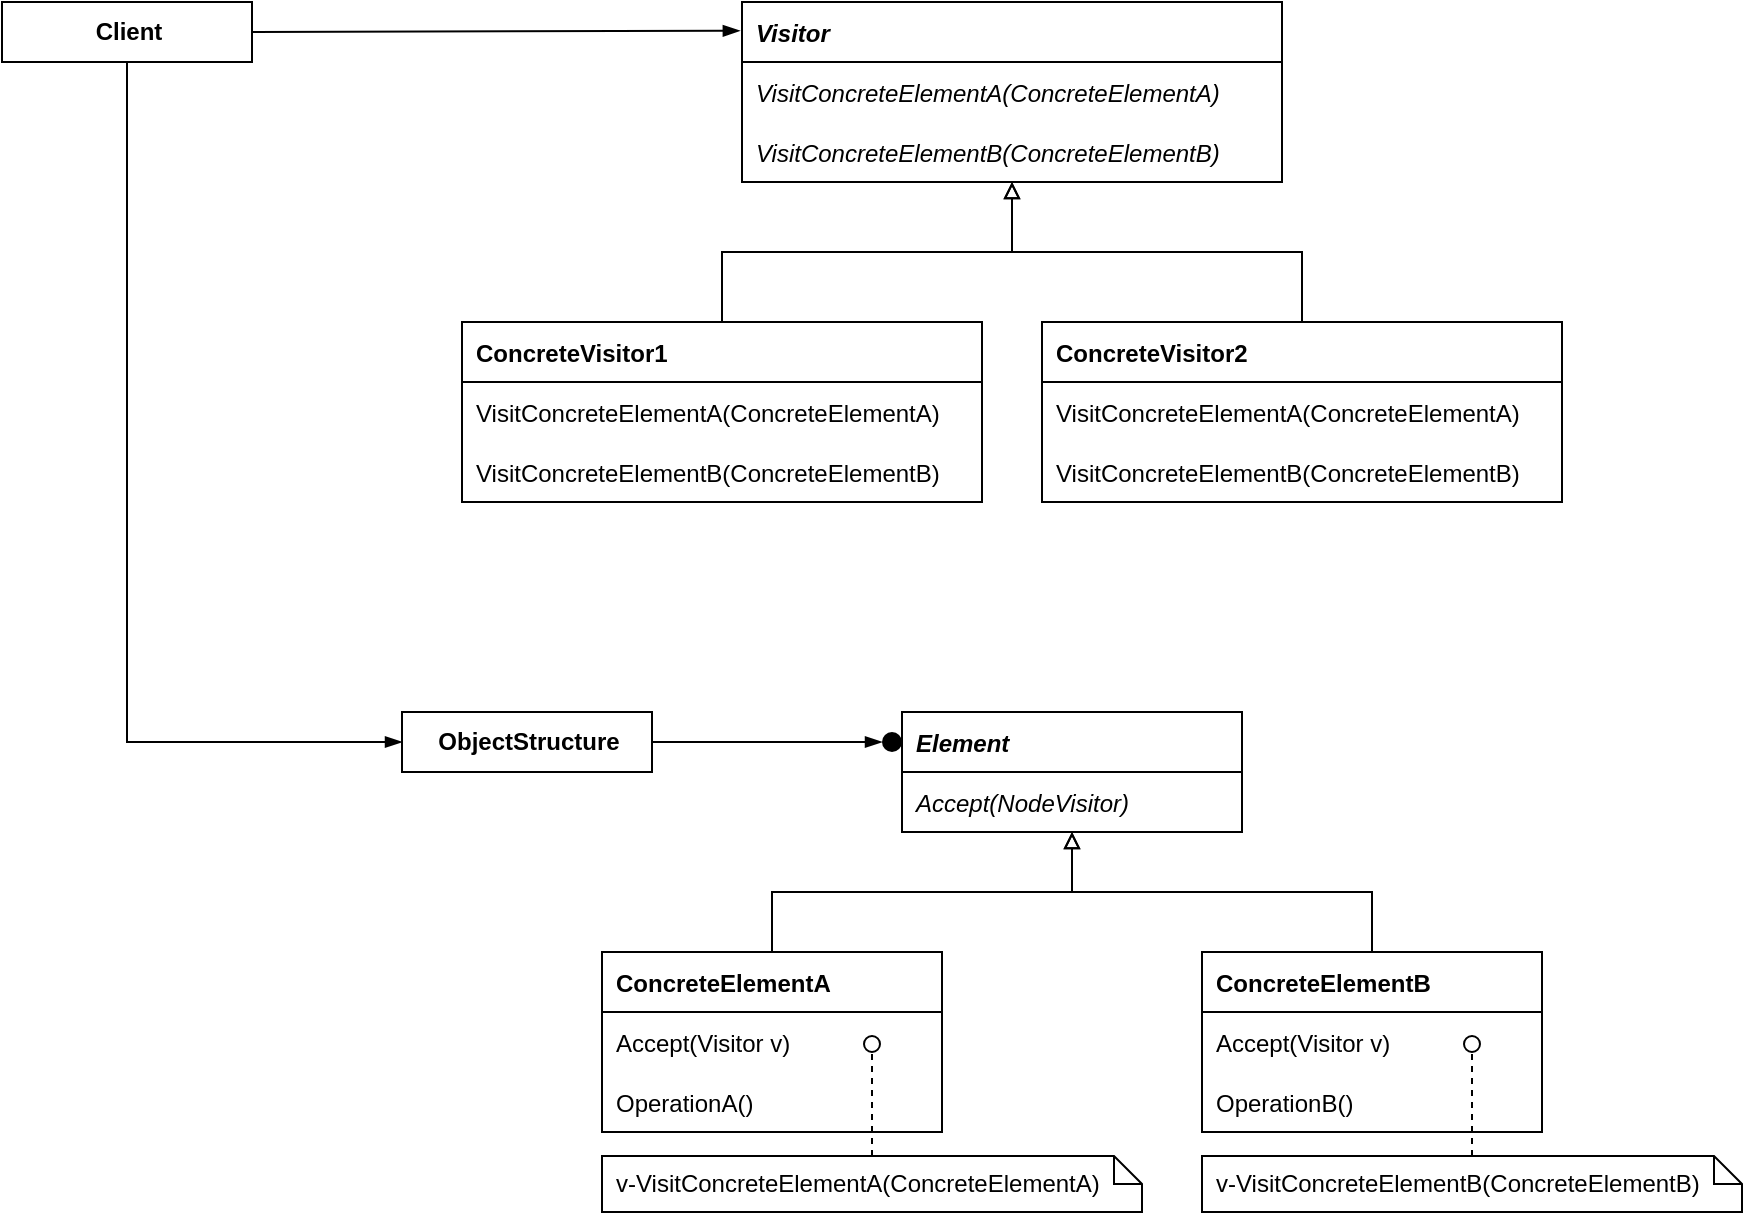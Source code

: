 <mxfile version="21.2.8" type="device">
  <diagram name="Page-1" id="NEm_hbSd9-YrVKkf13i-">
    <mxGraphModel dx="555" dy="371" grid="1" gridSize="10" guides="1" tooltips="1" connect="1" arrows="1" fold="1" page="1" pageScale="1" pageWidth="850" pageHeight="1100" math="0" shadow="0">
      <root>
        <mxCell id="0" />
        <mxCell id="1" parent="0" />
        <mxCell id="hY2roqoKOOJTK3IDu00O-15" value="Visitor" style="swimlane;fontStyle=3;childLayout=stackLayout;horizontal=1;startSize=30;fillColor=none;horizontalStack=0;resizeParent=1;resizeParentMax=0;resizeLast=0;collapsible=0;marginBottom=0;fontSize=12;swimlaneHead=1;swimlaneBody=1;connectable=1;allowArrows=1;dropTarget=1;align=left;spacingLeft=5;" parent="1" vertex="1">
          <mxGeometry x="390" y="70" width="270" height="90" as="geometry">
            <mxRectangle x="245" y="370" width="90" height="26" as="alternateBounds" />
          </mxGeometry>
        </mxCell>
        <mxCell id="hY2roqoKOOJTK3IDu00O-16" value="VisitConcreteElementA(ConcreteElementA)" style="text;strokeColor=none;fillColor=none;align=left;verticalAlign=middle;spacingLeft=5;spacingRight=4;overflow=hidden;rotatable=0;points=[[0,0.5],[1,0.5]];portConstraint=eastwest;fontSize=12;fontStyle=2;connectable=0;" parent="hY2roqoKOOJTK3IDu00O-15" vertex="1">
          <mxGeometry y="30" width="270" height="30" as="geometry" />
        </mxCell>
        <mxCell id="hY2roqoKOOJTK3IDu00O-17" value="VisitConcreteElementB(ConcreteElementB)" style="text;strokeColor=none;fillColor=none;align=left;verticalAlign=middle;spacingLeft=5;spacingRight=4;overflow=hidden;rotatable=0;points=[[0,0.5],[1,0.5]];portConstraint=eastwest;fontSize=12;fontStyle=2;connectable=0;" parent="hY2roqoKOOJTK3IDu00O-15" vertex="1">
          <mxGeometry y="60" width="270" height="30" as="geometry" />
        </mxCell>
        <mxCell id="hY2roqoKOOJTK3IDu00O-27" value="" style="edgeStyle=orthogonalEdgeStyle;rounded=0;orthogonalLoop=1;jettySize=auto;html=1;fontSize=12;startSize=30;endArrow=block;endFill=0;exitX=0.5;exitY=0;exitDx=0;exitDy=0;entryX=0.5;entryY=1;entryDx=0;entryDy=0;" parent="1" source="hY2roqoKOOJTK3IDu00O-29" target="hY2roqoKOOJTK3IDu00O-15" edge="1">
          <mxGeometry relative="1" as="geometry">
            <mxPoint x="351" y="230" as="sourcePoint" />
            <mxPoint x="460" y="240" as="targetPoint" />
          </mxGeometry>
        </mxCell>
        <mxCell id="hY2roqoKOOJTK3IDu00O-28" value="" style="edgeStyle=orthogonalEdgeStyle;rounded=0;orthogonalLoop=1;jettySize=auto;html=1;fontSize=12;startSize=30;endArrow=block;endFill=0;entryX=0.5;entryY=1;entryDx=0;entryDy=0;exitX=0.5;exitY=0;exitDx=0;exitDy=0;" parent="1" source="7cWRKY_6zT6oJUU76MW4-3" target="hY2roqoKOOJTK3IDu00O-15" edge="1">
          <mxGeometry relative="1" as="geometry">
            <mxPoint x="700" y="190" as="sourcePoint" />
            <mxPoint x="490" y="210" as="targetPoint" />
          </mxGeometry>
        </mxCell>
        <mxCell id="hY2roqoKOOJTK3IDu00O-29" value="ConcreteVisitor1" style="swimlane;fontStyle=1;childLayout=stackLayout;horizontal=1;startSize=30;fillColor=none;horizontalStack=0;resizeParent=1;resizeParentMax=0;resizeLast=0;collapsible=0;marginBottom=0;fontSize=12;swimlaneHead=1;swimlaneBody=1;connectable=1;allowArrows=1;dropTarget=1;align=left;spacingLeft=5;" parent="1" vertex="1">
          <mxGeometry x="250" y="230" width="260" height="90" as="geometry">
            <mxRectangle x="245" y="370" width="90" height="26" as="alternateBounds" />
          </mxGeometry>
        </mxCell>
        <mxCell id="hY2roqoKOOJTK3IDu00O-30" value="VisitConcreteElementA(ConcreteElementA)" style="text;strokeColor=none;fillColor=none;align=left;verticalAlign=middle;spacingLeft=5;spacingRight=4;overflow=hidden;rotatable=0;points=[[0,0.5],[1,0.5]];portConstraint=eastwest;fontSize=12;fontStyle=0;connectable=0;" parent="hY2roqoKOOJTK3IDu00O-29" vertex="1">
          <mxGeometry y="30" width="260" height="30" as="geometry" />
        </mxCell>
        <mxCell id="hY2roqoKOOJTK3IDu00O-31" value="VisitConcreteElementB(ConcreteElementB)" style="text;strokeColor=none;fillColor=none;align=left;verticalAlign=middle;spacingLeft=5;spacingRight=4;overflow=hidden;rotatable=0;points=[[0,0.5],[1,0.5]];portConstraint=eastwest;fontSize=12;fontStyle=0;connectable=0;" parent="hY2roqoKOOJTK3IDu00O-29" vertex="1">
          <mxGeometry y="60" width="260" height="30" as="geometry" />
        </mxCell>
        <mxCell id="hY2roqoKOOJTK3IDu00O-35" value="Element" style="swimlane;fontStyle=3;childLayout=stackLayout;horizontal=1;startSize=30;fillColor=none;horizontalStack=0;resizeParent=1;resizeParentMax=0;resizeLast=0;collapsible=0;marginBottom=0;fontSize=12;swimlaneHead=1;swimlaneBody=1;connectable=1;allowArrows=1;dropTarget=1;align=left;spacingLeft=5;" parent="1" vertex="1">
          <mxGeometry x="470" y="425" width="170" height="60" as="geometry">
            <mxRectangle x="245" y="370" width="90" height="26" as="alternateBounds" />
          </mxGeometry>
        </mxCell>
        <mxCell id="hY2roqoKOOJTK3IDu00O-36" value="Accept(NodeVisitor)" style="text;strokeColor=none;fillColor=none;align=left;verticalAlign=middle;spacingLeft=5;spacingRight=4;overflow=hidden;rotatable=0;points=[[0,0.5],[1,0.5]];portConstraint=eastwest;fontSize=12;fontStyle=2;connectable=0;" parent="hY2roqoKOOJTK3IDu00O-35" vertex="1">
          <mxGeometry y="30" width="170" height="30" as="geometry" />
        </mxCell>
        <mxCell id="hY2roqoKOOJTK3IDu00O-38" value="ConcreteElementA" style="swimlane;fontStyle=1;childLayout=stackLayout;horizontal=1;startSize=30;fillColor=none;horizontalStack=0;resizeParent=1;resizeParentMax=0;resizeLast=0;collapsible=0;marginBottom=0;fontSize=12;swimlaneHead=1;swimlaneBody=1;connectable=1;allowArrows=1;dropTarget=1;align=left;spacingLeft=5;" parent="1" vertex="1">
          <mxGeometry x="320" y="545" width="170" height="90" as="geometry">
            <mxRectangle x="245" y="370" width="90" height="26" as="alternateBounds" />
          </mxGeometry>
        </mxCell>
        <mxCell id="hY2roqoKOOJTK3IDu00O-39" value="Accept(Visitor v)" style="text;strokeColor=none;fillColor=none;align=left;verticalAlign=middle;spacingLeft=5;spacingRight=4;overflow=hidden;rotatable=0;points=[[0,0.5],[1,0.5]];portConstraint=eastwest;fontSize=12;fontStyle=0;connectable=0;" parent="hY2roqoKOOJTK3IDu00O-38" vertex="1">
          <mxGeometry y="30" width="170" height="30" as="geometry" />
        </mxCell>
        <mxCell id="7cWRKY_6zT6oJUU76MW4-1" value="OperationA()" style="text;strokeColor=none;fillColor=none;align=left;verticalAlign=middle;spacingLeft=5;spacingRight=4;overflow=hidden;rotatable=0;points=[[0,0.5],[1,0.5]];portConstraint=eastwest;fontSize=12;fontStyle=0;connectable=0;" vertex="1" parent="hY2roqoKOOJTK3IDu00O-38">
          <mxGeometry y="60" width="170" height="30" as="geometry" />
        </mxCell>
        <mxCell id="hY2roqoKOOJTK3IDu00O-40" value="ConcreteElementB" style="swimlane;fontStyle=1;childLayout=stackLayout;horizontal=1;startSize=30;fillColor=none;horizontalStack=0;resizeParent=1;resizeParentMax=0;resizeLast=0;collapsible=0;marginBottom=0;fontSize=12;swimlaneHead=1;swimlaneBody=1;connectable=1;allowArrows=1;dropTarget=1;align=left;spacingLeft=5;" parent="1" vertex="1">
          <mxGeometry x="620" y="545" width="170" height="90" as="geometry">
            <mxRectangle x="245" y="370" width="90" height="26" as="alternateBounds" />
          </mxGeometry>
        </mxCell>
        <mxCell id="hY2roqoKOOJTK3IDu00O-41" value="Accept(Visitor v)" style="text;strokeColor=none;fillColor=none;align=left;verticalAlign=middle;spacingLeft=5;spacingRight=4;overflow=hidden;rotatable=0;points=[[0,0.5],[1,0.5]];portConstraint=eastwest;fontSize=12;fontStyle=0;connectable=0;" parent="hY2roqoKOOJTK3IDu00O-40" vertex="1">
          <mxGeometry y="30" width="170" height="30" as="geometry" />
        </mxCell>
        <mxCell id="7cWRKY_6zT6oJUU76MW4-2" value="OperationB()" style="text;strokeColor=none;fillColor=none;align=left;verticalAlign=middle;spacingLeft=5;spacingRight=4;overflow=hidden;rotatable=0;points=[[0,0.5],[1,0.5]];portConstraint=eastwest;fontSize=12;fontStyle=0;connectable=0;" vertex="1" parent="hY2roqoKOOJTK3IDu00O-40">
          <mxGeometry y="60" width="170" height="30" as="geometry" />
        </mxCell>
        <mxCell id="hY2roqoKOOJTK3IDu00O-43" value="&lt;b&gt;ObjectStructure&lt;/b&gt;" style="html=1;fontSize=12;startSize=25;arcSize=12;spacing=2;fillColor=none;" parent="1" vertex="1">
          <mxGeometry x="220" y="425" width="125" height="30" as="geometry" />
        </mxCell>
        <mxCell id="hY2roqoKOOJTK3IDu00O-45" value="" style="rounded=0;orthogonalLoop=1;jettySize=auto;html=1;fontSize=12;startSize=8;endArrow=blockThin;endFill=1;startArrow=none;startFill=0;entryX=0;entryY=0.5;entryDx=0;entryDy=0;" parent="1" source="hY2roqoKOOJTK3IDu00O-43" target="hY2roqoKOOJTK3IDu00O-46" edge="1">
          <mxGeometry relative="1" as="geometry">
            <mxPoint x="325" y="479.5" as="sourcePoint" />
            <mxPoint x="420" y="438.641" as="targetPoint" />
          </mxGeometry>
        </mxCell>
        <mxCell id="hY2roqoKOOJTK3IDu00O-46" value="" style="ellipse;whiteSpace=wrap;html=1;aspect=fixed;fillColor=#000000;strokeColor=none;" parent="1" vertex="1">
          <mxGeometry x="460" y="435" width="10" height="10" as="geometry" />
        </mxCell>
        <mxCell id="hY2roqoKOOJTK3IDu00O-47" value="" style="html=1;verticalAlign=bottom;labelBackgroundColor=none;endArrow=oval;endFill=0;endSize=8;rounded=0;fontSize=12;exitX=0.5;exitY=0;exitDx=0;exitDy=0;exitPerimeter=0;anchorPointDirection=0;dashed=1;" parent="1" source="hY2roqoKOOJTK3IDu00O-48" edge="1">
          <mxGeometry width="160" relative="1" as="geometry">
            <mxPoint x="455" y="653" as="sourcePoint" />
            <mxPoint x="455" y="591" as="targetPoint" />
          </mxGeometry>
        </mxCell>
        <mxCell id="hY2roqoKOOJTK3IDu00O-48" value="v-VisitConcreteElementA(ConcreteElementA)" style="shape=note2;boundedLbl=1;whiteSpace=wrap;html=1;size=14;verticalAlign=middle;align=left;spacingLeft=5;fontSize=12;startSize=30;fillColor=none;" parent="1" vertex="1">
          <mxGeometry x="320" y="647" width="270" height="28" as="geometry" />
        </mxCell>
        <mxCell id="hY2roqoKOOJTK3IDu00O-51" value="" style="edgeStyle=orthogonalEdgeStyle;rounded=0;orthogonalLoop=1;jettySize=auto;html=1;fontSize=12;startSize=30;endArrow=block;endFill=0;exitX=0.5;exitY=0;exitDx=0;exitDy=0;entryX=0.5;entryY=1;entryDx=0;entryDy=0;" parent="1" source="hY2roqoKOOJTK3IDu00O-40" target="hY2roqoKOOJTK3IDu00O-35" edge="1">
          <mxGeometry relative="1" as="geometry">
            <mxPoint x="155" y="595" as="sourcePoint" />
            <mxPoint x="15" y="525" as="targetPoint" />
          </mxGeometry>
        </mxCell>
        <mxCell id="hY2roqoKOOJTK3IDu00O-52" value="" style="edgeStyle=orthogonalEdgeStyle;rounded=0;orthogonalLoop=1;jettySize=auto;html=1;fontSize=12;startSize=30;endArrow=block;endFill=0;exitX=0.5;exitY=0;exitDx=0;exitDy=0;entryX=0.5;entryY=1;entryDx=0;entryDy=0;" parent="1" source="hY2roqoKOOJTK3IDu00O-38" target="hY2roqoKOOJTK3IDu00O-35" edge="1">
          <mxGeometry relative="1" as="geometry">
            <mxPoint x="655" y="555" as="sourcePoint" />
            <mxPoint x="535" y="495" as="targetPoint" />
          </mxGeometry>
        </mxCell>
        <mxCell id="7cWRKY_6zT6oJUU76MW4-3" value="ConcreteVisitor2" style="swimlane;fontStyle=1;childLayout=stackLayout;horizontal=1;startSize=30;fillColor=none;horizontalStack=0;resizeParent=1;resizeParentMax=0;resizeLast=0;collapsible=0;marginBottom=0;fontSize=12;swimlaneHead=1;swimlaneBody=1;connectable=1;allowArrows=1;dropTarget=1;align=left;spacingLeft=5;" vertex="1" parent="1">
          <mxGeometry x="540" y="230" width="260" height="90" as="geometry">
            <mxRectangle x="245" y="370" width="90" height="26" as="alternateBounds" />
          </mxGeometry>
        </mxCell>
        <mxCell id="7cWRKY_6zT6oJUU76MW4-4" value="VisitConcreteElementA(ConcreteElementA)" style="text;strokeColor=none;fillColor=none;align=left;verticalAlign=middle;spacingLeft=5;spacingRight=4;overflow=hidden;rotatable=0;points=[[0,0.5],[1,0.5]];portConstraint=eastwest;fontSize=12;fontStyle=0;connectable=0;" vertex="1" parent="7cWRKY_6zT6oJUU76MW4-3">
          <mxGeometry y="30" width="260" height="30" as="geometry" />
        </mxCell>
        <mxCell id="7cWRKY_6zT6oJUU76MW4-5" value="VisitConcreteElementB(ConcreteElementB)" style="text;strokeColor=none;fillColor=none;align=left;verticalAlign=middle;spacingLeft=5;spacingRight=4;overflow=hidden;rotatable=0;points=[[0,0.5],[1,0.5]];portConstraint=eastwest;fontSize=12;fontStyle=0;connectable=0;" vertex="1" parent="7cWRKY_6zT6oJUU76MW4-3">
          <mxGeometry y="60" width="260" height="30" as="geometry" />
        </mxCell>
        <mxCell id="7cWRKY_6zT6oJUU76MW4-6" value="v-VisitConcreteElementB(ConcreteElementB)" style="shape=note2;boundedLbl=1;whiteSpace=wrap;html=1;size=14;verticalAlign=middle;align=left;spacingLeft=5;fontSize=12;startSize=30;fillColor=none;" vertex="1" parent="1">
          <mxGeometry x="620" y="647" width="270" height="28" as="geometry" />
        </mxCell>
        <mxCell id="7cWRKY_6zT6oJUU76MW4-7" value="" style="html=1;verticalAlign=bottom;labelBackgroundColor=none;endArrow=oval;endFill=0;endSize=8;rounded=0;fontSize=12;exitX=0.5;exitY=0;exitDx=0;exitDy=0;exitPerimeter=0;anchorPointDirection=0;dashed=1;" edge="1" source="7cWRKY_6zT6oJUU76MW4-6" parent="1">
          <mxGeometry width="160" relative="1" as="geometry">
            <mxPoint x="755" y="653" as="sourcePoint" />
            <mxPoint x="755" y="591" as="targetPoint" />
          </mxGeometry>
        </mxCell>
        <mxCell id="7cWRKY_6zT6oJUU76MW4-8" value="&lt;b&gt;Client&lt;/b&gt;" style="html=1;fontSize=12;startSize=25;arcSize=12;spacing=2;fillColor=none;" vertex="1" parent="1">
          <mxGeometry x="20" y="70" width="125" height="30" as="geometry" />
        </mxCell>
        <mxCell id="7cWRKY_6zT6oJUU76MW4-9" value="" style="endArrow=blockThin;html=1;rounded=0;endFill=1;exitX=1;exitY=0.5;exitDx=0;exitDy=0;entryX=-0.004;entryY=0.16;entryDx=0;entryDy=0;entryPerimeter=0;" edge="1" parent="1" source="7cWRKY_6zT6oJUU76MW4-8" target="hY2roqoKOOJTK3IDu00O-15">
          <mxGeometry width="50" height="50" relative="1" as="geometry">
            <mxPoint x="230" y="110" as="sourcePoint" />
            <mxPoint x="280" y="60" as="targetPoint" />
          </mxGeometry>
        </mxCell>
        <mxCell id="7cWRKY_6zT6oJUU76MW4-10" value="" style="endArrow=blockThin;html=1;rounded=0;endFill=1;exitX=0.5;exitY=1;exitDx=0;exitDy=0;entryX=0;entryY=0.5;entryDx=0;entryDy=0;edgeStyle=orthogonalEdgeStyle;" edge="1" parent="1" source="7cWRKY_6zT6oJUU76MW4-8" target="hY2roqoKOOJTK3IDu00O-43">
          <mxGeometry width="50" height="50" relative="1" as="geometry">
            <mxPoint x="155" y="95" as="sourcePoint" />
            <mxPoint x="399" y="94" as="targetPoint" />
          </mxGeometry>
        </mxCell>
      </root>
    </mxGraphModel>
  </diagram>
</mxfile>
